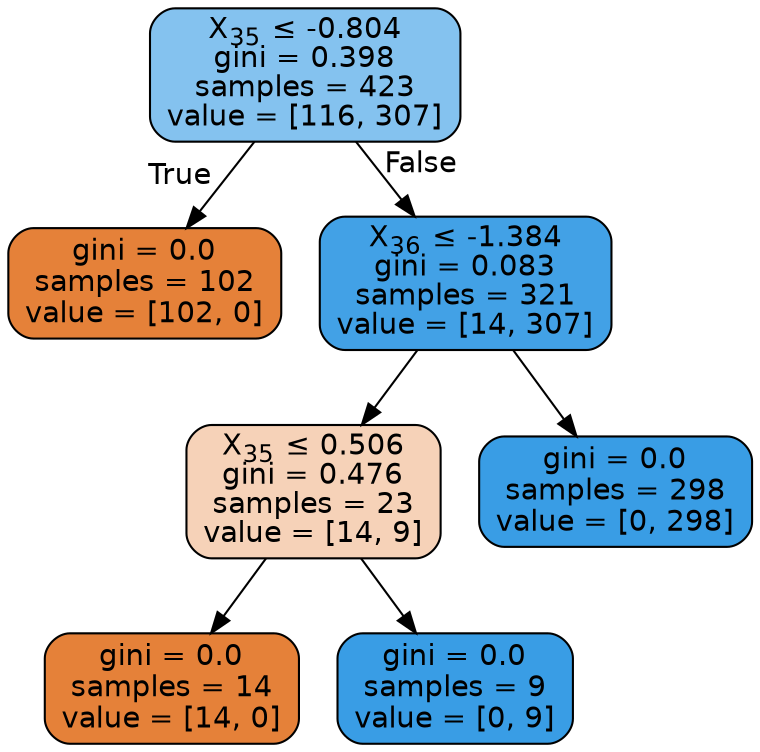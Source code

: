 digraph Tree {
node [shape=box, style="filled, rounded", color="black", fontname=helvetica] ;
edge [fontname=helvetica] ;
0 [label=<X<SUB>35</SUB> &le; -0.804<br/>gini = 0.398<br/>samples = 423<br/>value = [116, 307]>, fillcolor="#84c2ef"] ;
1 [label=<gini = 0.0<br/>samples = 102<br/>value = [102, 0]>, fillcolor="#e58139"] ;
0 -> 1 [labeldistance=2.5, labelangle=45, headlabel="True"] ;
2 [label=<X<SUB>36</SUB> &le; -1.384<br/>gini = 0.083<br/>samples = 321<br/>value = [14, 307]>, fillcolor="#42a1e6"] ;
0 -> 2 [labeldistance=2.5, labelangle=-45, headlabel="False"] ;
3 [label=<X<SUB>35</SUB> &le; 0.506<br/>gini = 0.476<br/>samples = 23<br/>value = [14, 9]>, fillcolor="#f6d2b8"] ;
2 -> 3 ;
4 [label=<gini = 0.0<br/>samples = 14<br/>value = [14, 0]>, fillcolor="#e58139"] ;
3 -> 4 ;
5 [label=<gini = 0.0<br/>samples = 9<br/>value = [0, 9]>, fillcolor="#399de5"] ;
3 -> 5 ;
6 [label=<gini = 0.0<br/>samples = 298<br/>value = [0, 298]>, fillcolor="#399de5"] ;
2 -> 6 ;
}